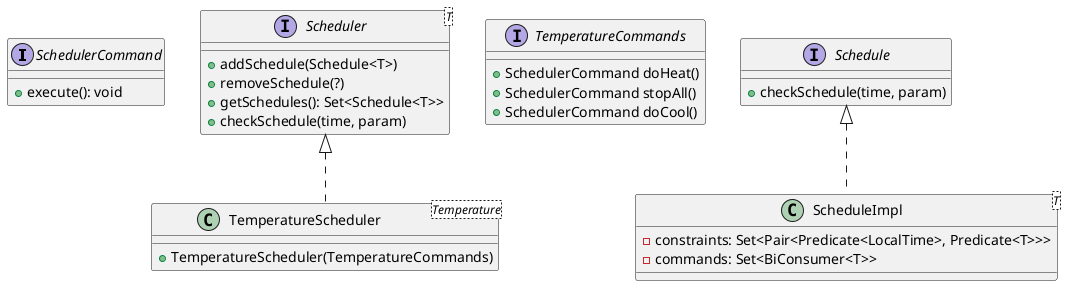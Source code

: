 @startuml

interface SchedulerCommand {
	+ execute(): void
}

interface Scheduler<T> {
	+ addSchedule(Schedule<T>)
	+ removeSchedule(?)
	+ getSchedules(): Set<Schedule<T>>
	+ checkSchedule(time, param)
}

interface TemperatureCommands {
	+ SchedulerCommand doHeat()
	+ SchedulerCommand stopAll()
	+ SchedulerCommand doCool()
}

class TemperatureScheduler<Temperature> implements Scheduler {
	+ TemperatureScheduler(TemperatureCommands)
}

interface Schedule {
	+ checkSchedule(time, param)
}

class ScheduleImpl<T> implements Schedule {
	' // - timeConstraints: Set<Predicate<LocalTime>>
	' // - paramConstraints: Set<Predicate<T>>
	- constraints: Set<Pair<Predicate<LocalTime>, Predicate<T>>>
	- commands: Set<BiConsumer<T>>
}

@enduml
